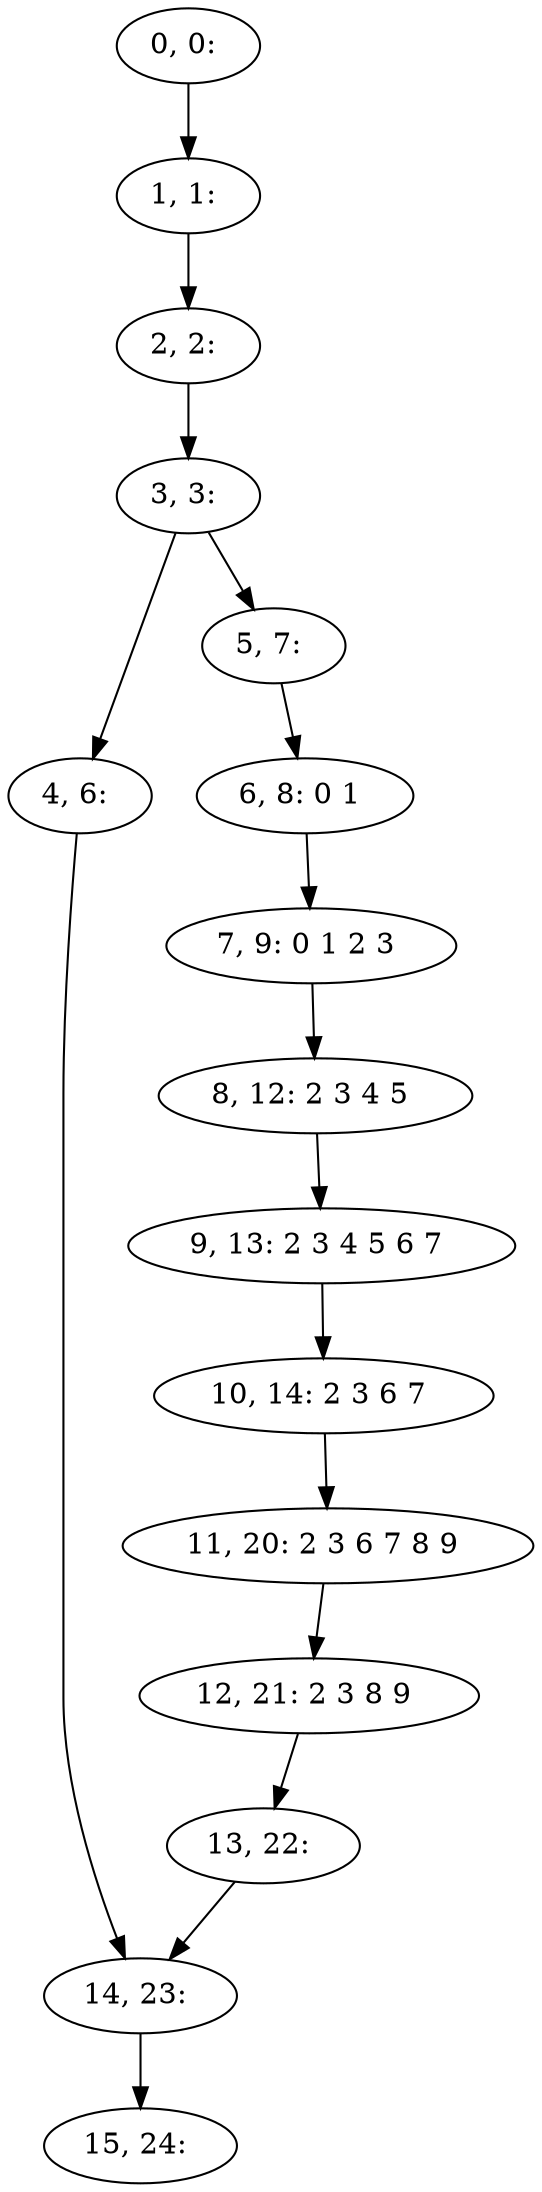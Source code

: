 digraph G {
0[label="0, 0: "];
1[label="1, 1: "];
2[label="2, 2: "];
3[label="3, 3: "];
4[label="4, 6: "];
5[label="5, 7: "];
6[label="6, 8: 0 1 "];
7[label="7, 9: 0 1 2 3 "];
8[label="8, 12: 2 3 4 5 "];
9[label="9, 13: 2 3 4 5 6 7 "];
10[label="10, 14: 2 3 6 7 "];
11[label="11, 20: 2 3 6 7 8 9 "];
12[label="12, 21: 2 3 8 9 "];
13[label="13, 22: "];
14[label="14, 23: "];
15[label="15, 24: "];
0->1 ;
1->2 ;
2->3 ;
3->4 ;
3->5 ;
4->14 ;
5->6 ;
6->7 ;
7->8 ;
8->9 ;
9->10 ;
10->11 ;
11->12 ;
12->13 ;
13->14 ;
14->15 ;
}
